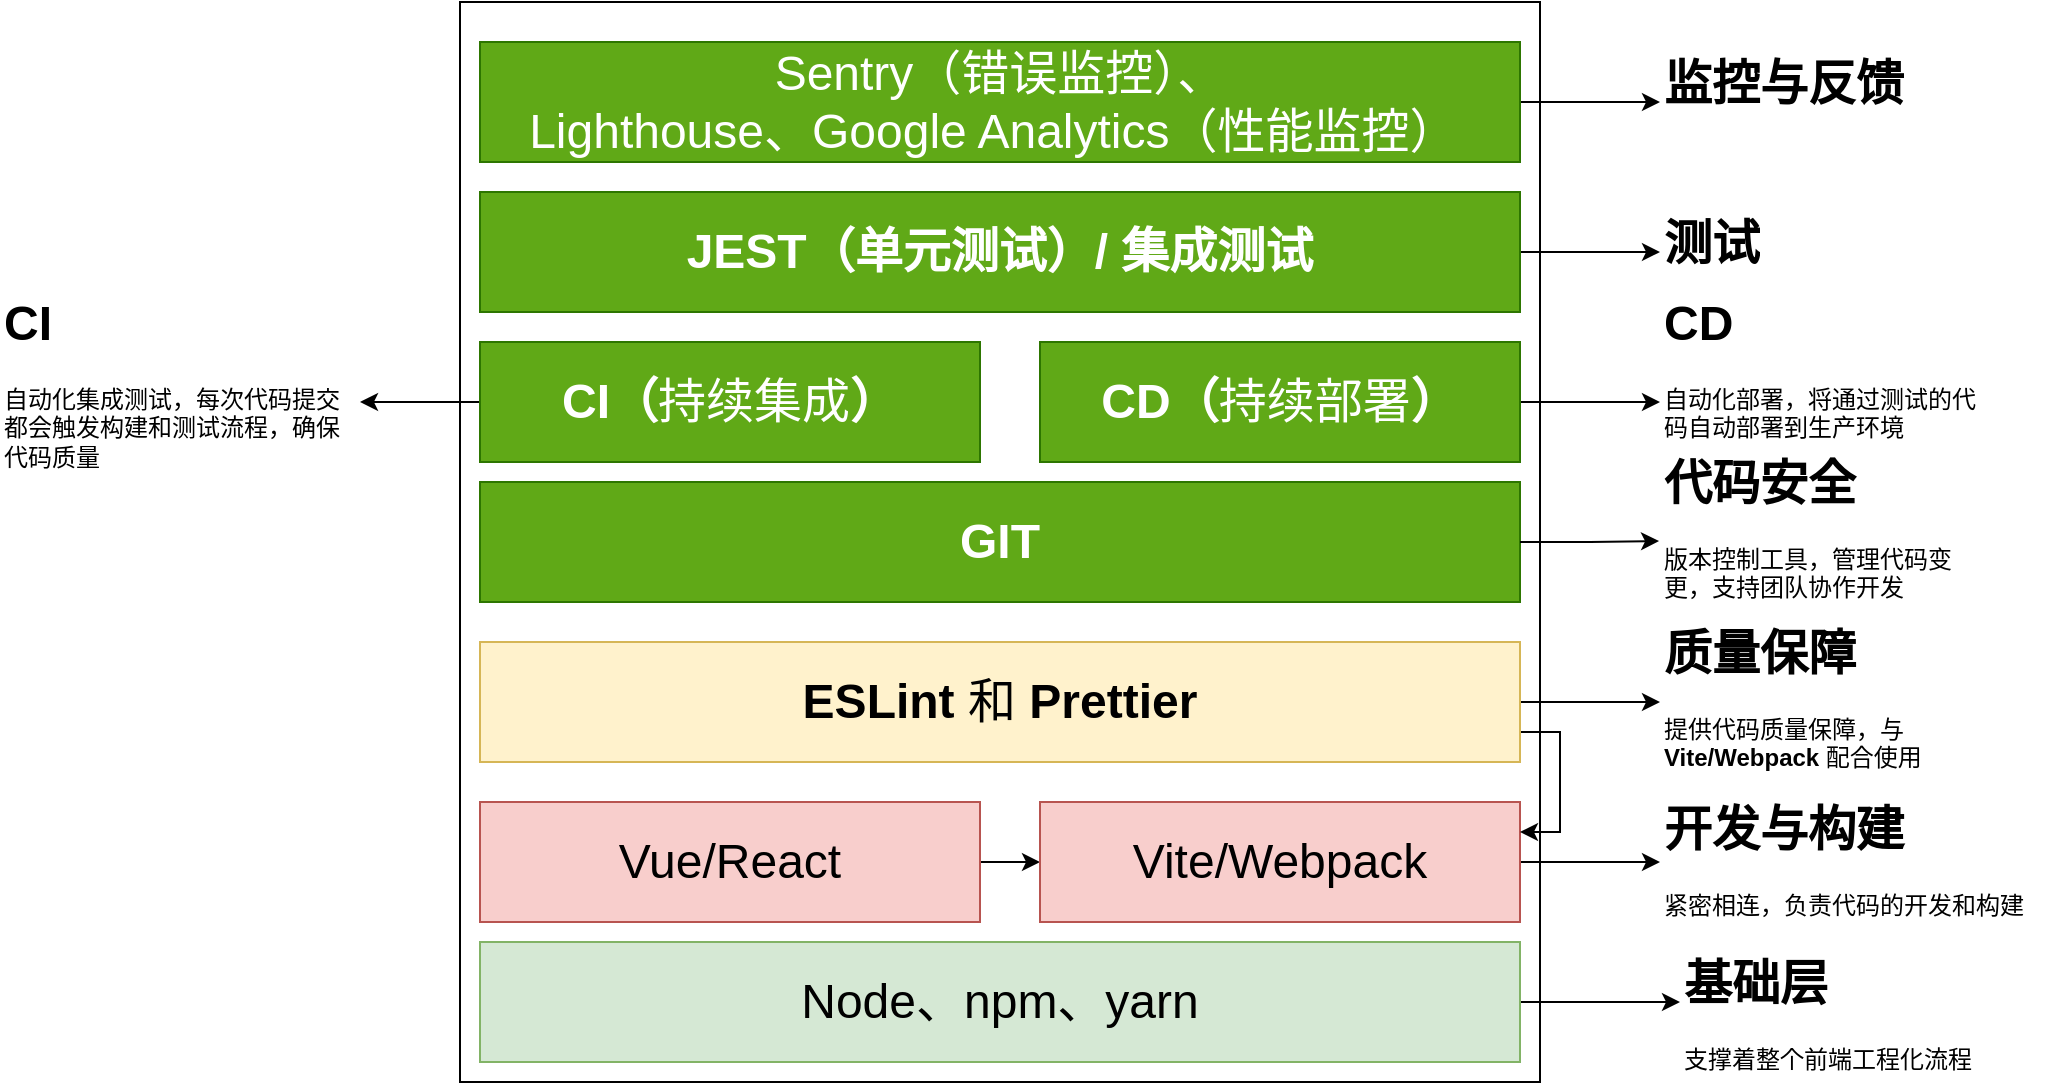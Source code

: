 <mxfile version="24.7.7">
  <diagram name="Page-1" id="SHX6oytUQxFrerYBpx-V">
    <mxGraphModel dx="1128" dy="1858" grid="1" gridSize="10" guides="1" tooltips="1" connect="1" arrows="1" fold="1" page="1" pageScale="1" pageWidth="850" pageHeight="1100" math="0" shadow="0">
      <root>
        <mxCell id="0" />
        <mxCell id="1" parent="0" />
        <mxCell id="z_TlRWwoF-MZvYyIJT39-3" value="" style="whiteSpace=wrap;html=1;aspect=fixed;" vertex="1" parent="1">
          <mxGeometry x="360" y="-40" width="540" height="540" as="geometry" />
        </mxCell>
        <mxCell id="z_TlRWwoF-MZvYyIJT39-6" value="" style="edgeStyle=orthogonalEdgeStyle;rounded=0;orthogonalLoop=1;jettySize=auto;html=1;" edge="1" parent="1" source="z_TlRWwoF-MZvYyIJT39-4">
          <mxGeometry relative="1" as="geometry">
            <mxPoint x="970" y="460" as="targetPoint" />
          </mxGeometry>
        </mxCell>
        <mxCell id="z_TlRWwoF-MZvYyIJT39-4" value="&lt;font style=&quot;font-size: 24px;&quot;&gt;Node、npm、yarn&lt;/font&gt;" style="rounded=0;whiteSpace=wrap;html=1;fillColor=#d5e8d4;strokeColor=#82b366;" vertex="1" parent="1">
          <mxGeometry x="370" y="430" width="520" height="60" as="geometry" />
        </mxCell>
        <mxCell id="z_TlRWwoF-MZvYyIJT39-7" value="&lt;h1 style=&quot;margin-top: 0px;&quot;&gt;基础层&lt;br&gt;&lt;/h1&gt;&lt;p&gt;支撑着整个前端工程化流程&lt;br&gt;&lt;/p&gt;" style="text;html=1;whiteSpace=wrap;overflow=hidden;rounded=0;" vertex="1" parent="1">
          <mxGeometry x="970" y="430" width="160" height="65" as="geometry" />
        </mxCell>
        <mxCell id="z_TlRWwoF-MZvYyIJT39-11" style="edgeStyle=orthogonalEdgeStyle;rounded=0;orthogonalLoop=1;jettySize=auto;html=1;exitX=1;exitY=0.5;exitDx=0;exitDy=0;entryX=0;entryY=0.5;entryDx=0;entryDy=0;" edge="1" parent="1" source="z_TlRWwoF-MZvYyIJT39-8" target="z_TlRWwoF-MZvYyIJT39-9">
          <mxGeometry relative="1" as="geometry" />
        </mxCell>
        <mxCell id="z_TlRWwoF-MZvYyIJT39-8" value="&lt;font style=&quot;font-size: 24px;&quot;&gt;Vue/React&lt;/font&gt;" style="rounded=0;whiteSpace=wrap;html=1;fillColor=#f8cecc;strokeColor=#b85450;" vertex="1" parent="1">
          <mxGeometry x="370" y="360" width="250" height="60" as="geometry" />
        </mxCell>
        <mxCell id="z_TlRWwoF-MZvYyIJT39-13" style="edgeStyle=orthogonalEdgeStyle;rounded=0;orthogonalLoop=1;jettySize=auto;html=1;exitX=1;exitY=0.5;exitDx=0;exitDy=0;entryX=0;entryY=0.5;entryDx=0;entryDy=0;" edge="1" parent="1" source="z_TlRWwoF-MZvYyIJT39-9" target="z_TlRWwoF-MZvYyIJT39-12">
          <mxGeometry relative="1" as="geometry" />
        </mxCell>
        <mxCell id="z_TlRWwoF-MZvYyIJT39-9" value="&lt;font style=&quot;font-size: 24px;&quot;&gt;Vite/Webpack&lt;/font&gt;" style="rounded=0;whiteSpace=wrap;html=1;fillColor=#f8cecc;strokeColor=#b85450;" vertex="1" parent="1">
          <mxGeometry x="650" y="360" width="240" height="60" as="geometry" />
        </mxCell>
        <mxCell id="z_TlRWwoF-MZvYyIJT39-12" value="&lt;h1 style=&quot;margin-top: 0px;&quot;&gt;开发与构建&lt;/h1&gt;&lt;p&gt;紧密相连，负责代码的开发和构建&lt;br&gt;&lt;/p&gt;" style="text;html=1;whiteSpace=wrap;overflow=hidden;rounded=0;" vertex="1" parent="1">
          <mxGeometry x="960" y="352.5" width="200" height="75" as="geometry" />
        </mxCell>
        <mxCell id="z_TlRWwoF-MZvYyIJT39-17" style="edgeStyle=orthogonalEdgeStyle;rounded=0;orthogonalLoop=1;jettySize=auto;html=1;entryX=0;entryY=0.5;entryDx=0;entryDy=0;" edge="1" parent="1" source="z_TlRWwoF-MZvYyIJT39-14" target="z_TlRWwoF-MZvYyIJT39-16">
          <mxGeometry relative="1" as="geometry">
            <mxPoint x="940" y="310" as="targetPoint" />
          </mxGeometry>
        </mxCell>
        <mxCell id="z_TlRWwoF-MZvYyIJT39-19" style="edgeStyle=orthogonalEdgeStyle;rounded=0;orthogonalLoop=1;jettySize=auto;html=1;exitX=1;exitY=0.75;exitDx=0;exitDy=0;entryX=1;entryY=0.25;entryDx=0;entryDy=0;" edge="1" parent="1" source="z_TlRWwoF-MZvYyIJT39-14" target="z_TlRWwoF-MZvYyIJT39-9">
          <mxGeometry relative="1" as="geometry" />
        </mxCell>
        <mxCell id="z_TlRWwoF-MZvYyIJT39-14" value="&lt;font style=&quot;font-size: 24px;&quot;&gt;&lt;strong&gt;ESLint&lt;/strong&gt; 和 &lt;strong&gt;Prettier&lt;/strong&gt;&lt;/font&gt;" style="rounded=0;whiteSpace=wrap;html=1;fillColor=#fff2cc;strokeColor=#d6b656;" vertex="1" parent="1">
          <mxGeometry x="370" y="280" width="520" height="60" as="geometry" />
        </mxCell>
        <mxCell id="z_TlRWwoF-MZvYyIJT39-16" value="&lt;h1 style=&quot;margin-top: 0px;&quot;&gt;质量保障&lt;/h1&gt;&lt;p&gt;提供代码质量保障，与 &lt;strong&gt;Vite/Webpack&lt;/strong&gt; 配合使用&lt;br&gt;&lt;/p&gt;" style="text;html=1;whiteSpace=wrap;overflow=hidden;rounded=0;" vertex="1" parent="1">
          <mxGeometry x="960" y="265" width="160" height="90" as="geometry" />
        </mxCell>
        <mxCell id="z_TlRWwoF-MZvYyIJT39-20" value="&lt;span style=&quot;font-size: 24px;&quot;&gt;&lt;b&gt;GIT&lt;/b&gt;&lt;/span&gt;" style="rounded=0;whiteSpace=wrap;html=1;fillColor=#60a917;strokeColor=#2D7600;fontColor=#ffffff;" vertex="1" parent="1">
          <mxGeometry x="370" y="200" width="520" height="60" as="geometry" />
        </mxCell>
        <mxCell id="z_TlRWwoF-MZvYyIJT39-21" value="&lt;h1 style=&quot;margin-top: 0px;&quot;&gt;代码安全&lt;/h1&gt;&lt;p&gt;版本控制工具，管理代码变更，支持团队协作开发&lt;br&gt;&lt;/p&gt;" style="text;html=1;whiteSpace=wrap;overflow=hidden;rounded=0;" vertex="1" parent="1">
          <mxGeometry x="960" y="180" width="160" height="80" as="geometry" />
        </mxCell>
        <mxCell id="z_TlRWwoF-MZvYyIJT39-22" style="edgeStyle=orthogonalEdgeStyle;rounded=0;orthogonalLoop=1;jettySize=auto;html=1;entryX=-0.003;entryY=0.619;entryDx=0;entryDy=0;entryPerimeter=0;" edge="1" parent="1" source="z_TlRWwoF-MZvYyIJT39-20" target="z_TlRWwoF-MZvYyIJT39-21">
          <mxGeometry relative="1" as="geometry" />
        </mxCell>
        <mxCell id="z_TlRWwoF-MZvYyIJT39-26" style="edgeStyle=orthogonalEdgeStyle;rounded=0;orthogonalLoop=1;jettySize=auto;html=1;entryX=1;entryY=0.5;entryDx=0;entryDy=0;" edge="1" parent="1" source="z_TlRWwoF-MZvYyIJT39-23" target="z_TlRWwoF-MZvYyIJT39-25">
          <mxGeometry relative="1" as="geometry">
            <mxPoint x="320" y="150" as="targetPoint" />
          </mxGeometry>
        </mxCell>
        <mxCell id="z_TlRWwoF-MZvYyIJT39-23" value="&lt;font style=&quot;font-size: 24px;&quot;&gt;&lt;b style=&quot;&quot;&gt;CI（&lt;/b&gt;&lt;font style=&quot;&quot;&gt;持续集成&lt;/font&gt;&lt;/font&gt;&lt;b style=&quot;font-size: 24px;&quot;&gt;）&lt;/b&gt;" style="rounded=0;whiteSpace=wrap;html=1;fillColor=#60a917;strokeColor=#2D7600;fontColor=#ffffff;" vertex="1" parent="1">
          <mxGeometry x="370" y="130" width="250" height="60" as="geometry" />
        </mxCell>
        <mxCell id="z_TlRWwoF-MZvYyIJT39-27" style="edgeStyle=orthogonalEdgeStyle;rounded=0;orthogonalLoop=1;jettySize=auto;html=1;entryX=0;entryY=0.75;entryDx=0;entryDy=0;" edge="1" parent="1" source="z_TlRWwoF-MZvYyIJT39-24" target="z_TlRWwoF-MZvYyIJT39-28">
          <mxGeometry relative="1" as="geometry">
            <mxPoint x="960" y="150" as="targetPoint" />
          </mxGeometry>
        </mxCell>
        <mxCell id="z_TlRWwoF-MZvYyIJT39-24" value="&lt;span style=&quot;font-size: 24px;&quot;&gt;&lt;b&gt;CD（&lt;/b&gt;&lt;/span&gt;&lt;font style=&quot;font-size: 24px;&quot;&gt;持续部署&lt;/font&gt;&lt;span style=&quot;font-size: 24px;&quot;&gt;&lt;b&gt;）&lt;/b&gt;&lt;/span&gt;" style="rounded=0;whiteSpace=wrap;html=1;fillColor=#60a917;strokeColor=#2D7600;fontColor=#ffffff;" vertex="1" parent="1">
          <mxGeometry x="650" y="130" width="240" height="60" as="geometry" />
        </mxCell>
        <mxCell id="z_TlRWwoF-MZvYyIJT39-25" value="&lt;h1 style=&quot;margin-top: 0px;&quot;&gt;CI&lt;/h1&gt;&lt;p&gt;自动化集成测试，每次代码提交都会触发构建和测试流程，确保代码质量&lt;br&gt;&lt;/p&gt;" style="text;html=1;whiteSpace=wrap;overflow=hidden;rounded=0;" vertex="1" parent="1">
          <mxGeometry x="130" y="100" width="180" height="120" as="geometry" />
        </mxCell>
        <mxCell id="z_TlRWwoF-MZvYyIJT39-28" value="&lt;h1 style=&quot;margin-top: 0px;&quot;&gt;CD&lt;/h1&gt;&lt;p&gt;自动化部署，将通过测试的代码自动部署到生产环境&lt;br&gt;&lt;/p&gt;" style="text;html=1;whiteSpace=wrap;overflow=hidden;rounded=0;" vertex="1" parent="1">
          <mxGeometry x="960" y="100" width="160" height="80" as="geometry" />
        </mxCell>
        <mxCell id="z_TlRWwoF-MZvYyIJT39-32" style="edgeStyle=orthogonalEdgeStyle;rounded=0;orthogonalLoop=1;jettySize=auto;html=1;exitX=1;exitY=0.5;exitDx=0;exitDy=0;entryX=0;entryY=0.5;entryDx=0;entryDy=0;" edge="1" parent="1" source="z_TlRWwoF-MZvYyIJT39-29" target="z_TlRWwoF-MZvYyIJT39-31">
          <mxGeometry relative="1" as="geometry" />
        </mxCell>
        <mxCell id="z_TlRWwoF-MZvYyIJT39-29" value="&lt;span style=&quot;font-size: 24px;&quot;&gt;&lt;b&gt;JEST（单元测试）/ 集成测试&lt;/b&gt;&lt;/span&gt;" style="rounded=0;whiteSpace=wrap;html=1;fillColor=#60a917;strokeColor=#2D7600;fontColor=#ffffff;" vertex="1" parent="1">
          <mxGeometry x="370" y="55" width="520" height="60" as="geometry" />
        </mxCell>
        <mxCell id="z_TlRWwoF-MZvYyIJT39-35" style="edgeStyle=orthogonalEdgeStyle;rounded=0;orthogonalLoop=1;jettySize=auto;html=1;entryX=0;entryY=0.5;entryDx=0;entryDy=0;" edge="1" parent="1" source="z_TlRWwoF-MZvYyIJT39-30" target="z_TlRWwoF-MZvYyIJT39-33">
          <mxGeometry relative="1" as="geometry" />
        </mxCell>
        <mxCell id="z_TlRWwoF-MZvYyIJT39-30" value="&lt;font style=&quot;font-size: 24px;&quot;&gt;Sentry（错误监控）、&lt;/font&gt;&lt;div&gt;&lt;font style=&quot;font-size: 24px;&quot;&gt;Lighthouse、Google Analytics（性能监控）&amp;nbsp;&lt;/font&gt;&lt;/div&gt;" style="rounded=0;whiteSpace=wrap;html=1;fillColor=#60a917;strokeColor=#2D7600;fontColor=#ffffff;" vertex="1" parent="1">
          <mxGeometry x="370" y="-20" width="520" height="60" as="geometry" />
        </mxCell>
        <mxCell id="z_TlRWwoF-MZvYyIJT39-31" value="&lt;h1 style=&quot;margin-top: 0px;&quot;&gt;测试&lt;/h1&gt;" style="text;html=1;whiteSpace=wrap;overflow=hidden;rounded=0;" vertex="1" parent="1">
          <mxGeometry x="960" y="60" width="140" height="50" as="geometry" />
        </mxCell>
        <mxCell id="z_TlRWwoF-MZvYyIJT39-33" value="&lt;h1 style=&quot;margin-top: 0px;&quot;&gt;监控与反馈&lt;br&gt;&lt;/h1&gt;&lt;p&gt;&lt;br&gt;&lt;/p&gt;" style="text;html=1;whiteSpace=wrap;overflow=hidden;rounded=0;" vertex="1" parent="1">
          <mxGeometry x="960" y="-20" width="150" height="60" as="geometry" />
        </mxCell>
      </root>
    </mxGraphModel>
  </diagram>
</mxfile>
